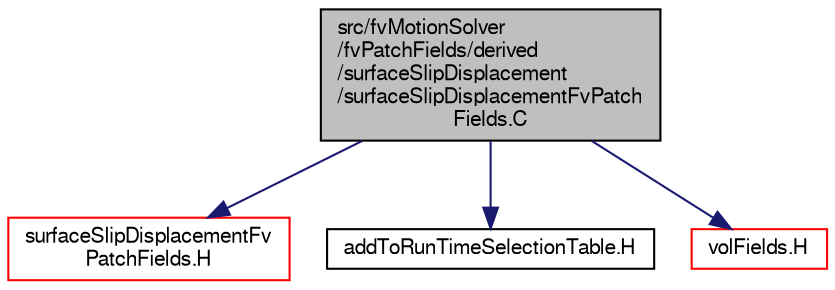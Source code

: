 digraph "src/fvMotionSolver/fvPatchFields/derived/surfaceSlipDisplacement/surfaceSlipDisplacementFvPatchFields.C"
{
  bgcolor="transparent";
  edge [fontname="FreeSans",fontsize="10",labelfontname="FreeSans",labelfontsize="10"];
  node [fontname="FreeSans",fontsize="10",shape=record];
  Node0 [label="src/fvMotionSolver\l/fvPatchFields/derived\l/surfaceSlipDisplacement\l/surfaceSlipDisplacementFvPatch\lFields.C",height=0.2,width=0.4,color="black", fillcolor="grey75", style="filled", fontcolor="black"];
  Node0 -> Node1 [color="midnightblue",fontsize="10",style="solid",fontname="FreeSans"];
  Node1 [label="surfaceSlipDisplacementFv\lPatchFields.H",height=0.2,width=0.4,color="red",URL="$a04448.html"];
  Node0 -> Node194 [color="midnightblue",fontsize="10",style="solid",fontname="FreeSans"];
  Node194 [label="addToRunTimeSelectionTable.H",height=0.2,width=0.4,color="black",URL="$a09263.html",tooltip="Macros for easy insertion into run-time selection tables. "];
  Node0 -> Node195 [color="midnightblue",fontsize="10",style="solid",fontname="FreeSans"];
  Node195 [label="volFields.H",height=0.2,width=0.4,color="red",URL="$a02750.html"];
}
